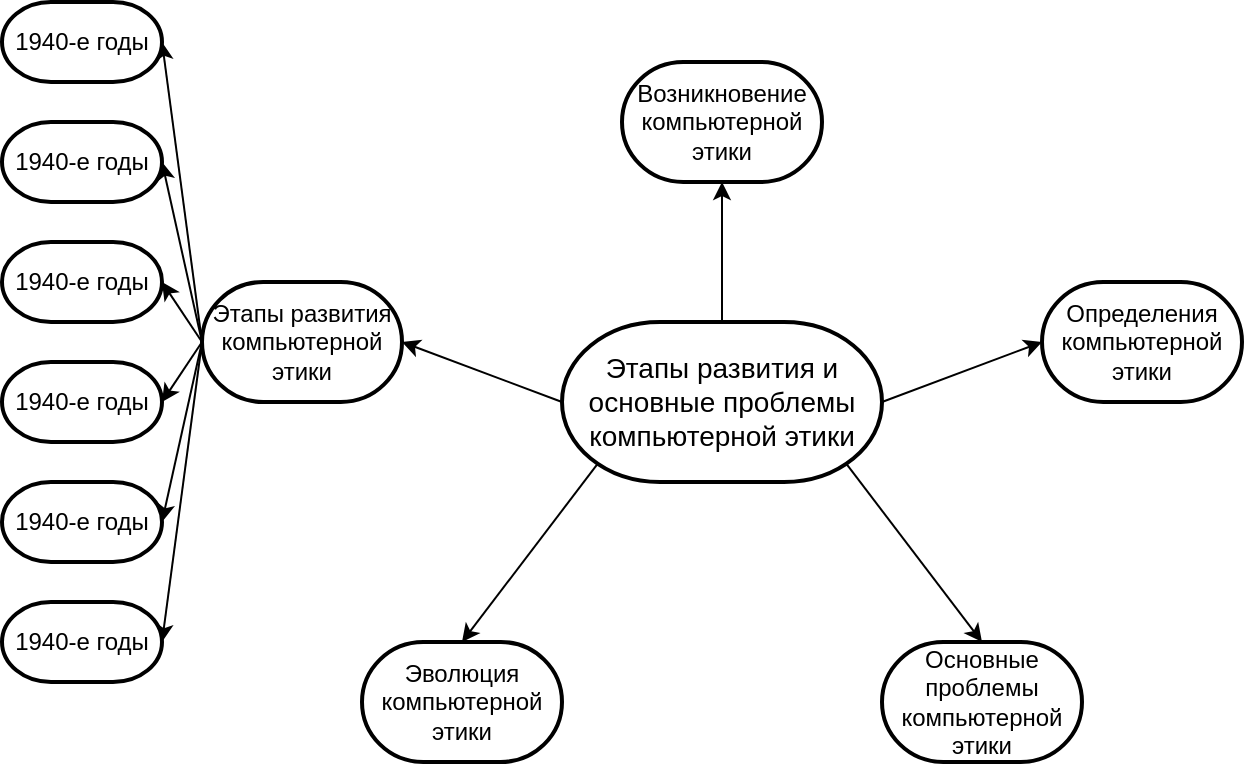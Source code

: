 <mxfile type="github" version="12.4.3" pages="1">
  <diagram id="Xce3-qtlXA6PK7jgvRLK" name="Page-1">
    <mxGraphModel grid="1" dx="782" dy="2120" gridSize="10" guides="1" tooltips="1" connect="1" arrows="1" fold="1" page="1" pageScale="1" pageWidth="2336" pageHeight="1654" math="0" shadow="0">
      <root>
        <mxCell id="0"/>
        <mxCell id="1" parent="0"/>
        <mxCell id="m4HbFXniarb6c-HBJ8Ap-7" parent="1" style="rounded=0;orthogonalLoop=1;jettySize=auto;html=1;exitX=1;exitY=0.5;exitDx=0;exitDy=0;exitPerimeter=0;entryX=0;entryY=0.5;entryDx=0;entryDy=0;entryPerimeter=0;" target="m4HbFXniarb6c-HBJ8Ap-4" source="m4HbFXniarb6c-HBJ8Ap-1" edge="1">
          <mxGeometry as="geometry" relative="1"/>
        </mxCell>
        <mxCell id="m4HbFXniarb6c-HBJ8Ap-8" parent="1" style="edgeStyle=none;rounded=0;orthogonalLoop=1;jettySize=auto;html=1;exitX=0.89;exitY=0.89;exitDx=0;exitDy=0;exitPerimeter=0;entryX=0.5;entryY=0;entryDx=0;entryDy=0;entryPerimeter=0;" target="m4HbFXniarb6c-HBJ8Ap-6" source="m4HbFXniarb6c-HBJ8Ap-1" edge="1">
          <mxGeometry as="geometry" relative="1"/>
        </mxCell>
        <mxCell id="m4HbFXniarb6c-HBJ8Ap-9" parent="1" style="edgeStyle=none;rounded=0;orthogonalLoop=1;jettySize=auto;html=1;exitX=0.11;exitY=0.89;exitDx=0;exitDy=0;exitPerimeter=0;entryX=0.5;entryY=0;entryDx=0;entryDy=0;entryPerimeter=0;" target="m4HbFXniarb6c-HBJ8Ap-5" source="m4HbFXniarb6c-HBJ8Ap-1" edge="1">
          <mxGeometry as="geometry" relative="1"/>
        </mxCell>
        <mxCell id="m4HbFXniarb6c-HBJ8Ap-10" parent="1" style="edgeStyle=none;rounded=0;orthogonalLoop=1;jettySize=auto;html=1;exitX=0;exitY=0.5;exitDx=0;exitDy=0;exitPerimeter=0;entryX=1;entryY=0.5;entryDx=0;entryDy=0;entryPerimeter=0;" target="m4HbFXniarb6c-HBJ8Ap-3" source="m4HbFXniarb6c-HBJ8Ap-1" edge="1">
          <mxGeometry as="geometry" relative="1"/>
        </mxCell>
        <mxCell id="m4HbFXniarb6c-HBJ8Ap-11" parent="1" style="edgeStyle=none;rounded=0;orthogonalLoop=1;jettySize=auto;html=1;exitX=0.5;exitY=0;exitDx=0;exitDy=0;exitPerimeter=0;entryX=0.5;entryY=1;entryDx=0;entryDy=0;entryPerimeter=0;" target="m4HbFXniarb6c-HBJ8Ap-2" source="m4HbFXniarb6c-HBJ8Ap-1" edge="1">
          <mxGeometry as="geometry" relative="1"/>
        </mxCell>
        <mxCell id="m4HbFXniarb6c-HBJ8Ap-1" value="&lt;font style=&quot;font-size: 14px&quot;&gt;Этапы развития и основные проблемы компьютерной этики&lt;/font&gt;" parent="1" vertex="1" style="strokeWidth=2;html=1;shape=mxgraph.flowchart.terminator;whiteSpace=wrap;">
          <mxGeometry as="geometry" height="80" width="160" y="160" x="320"/>
        </mxCell>
        <mxCell id="m4HbFXniarb6c-HBJ8Ap-2" value="Возникновение компьютерной этики" parent="1" vertex="1" style="strokeWidth=2;html=1;shape=mxgraph.flowchart.terminator;whiteSpace=wrap;">
          <mxGeometry as="geometry" height="60" width="100" y="30" x="350"/>
        </mxCell>
        <mxCell id="m4HbFXniarb6c-HBJ8Ap-19" parent="1" style="edgeStyle=none;rounded=0;orthogonalLoop=1;jettySize=auto;html=1;exitX=0;exitY=0.5;exitDx=0;exitDy=0;exitPerimeter=0;entryX=1;entryY=0.5;entryDx=0;entryDy=0;entryPerimeter=0;" target="m4HbFXniarb6c-HBJ8Ap-15" source="m4HbFXniarb6c-HBJ8Ap-3" edge="1">
          <mxGeometry as="geometry" relative="1"/>
        </mxCell>
        <mxCell id="m4HbFXniarb6c-HBJ8Ap-20" parent="1" style="edgeStyle=none;rounded=0;orthogonalLoop=1;jettySize=auto;html=1;exitX=0;exitY=0.5;exitDx=0;exitDy=0;exitPerimeter=0;entryX=1;entryY=0.5;entryDx=0;entryDy=0;entryPerimeter=0;" target="m4HbFXniarb6c-HBJ8Ap-12" source="m4HbFXniarb6c-HBJ8Ap-3" edge="1">
          <mxGeometry as="geometry" relative="1"/>
        </mxCell>
        <mxCell id="m4HbFXniarb6c-HBJ8Ap-21" parent="1" style="edgeStyle=none;rounded=0;orthogonalLoop=1;jettySize=auto;html=1;exitX=0;exitY=0.5;exitDx=0;exitDy=0;exitPerimeter=0;entryX=1;entryY=0.5;entryDx=0;entryDy=0;entryPerimeter=0;" target="m4HbFXniarb6c-HBJ8Ap-14" source="m4HbFXniarb6c-HBJ8Ap-3" edge="1">
          <mxGeometry as="geometry" relative="1"/>
        </mxCell>
        <mxCell id="m4HbFXniarb6c-HBJ8Ap-22" parent="1" style="edgeStyle=none;rounded=0;orthogonalLoop=1;jettySize=auto;html=1;exitX=0;exitY=0.5;exitDx=0;exitDy=0;exitPerimeter=0;entryX=1;entryY=0.5;entryDx=0;entryDy=0;entryPerimeter=0;" target="m4HbFXniarb6c-HBJ8Ap-16" source="m4HbFXniarb6c-HBJ8Ap-3" edge="1">
          <mxGeometry as="geometry" relative="1"/>
        </mxCell>
        <mxCell id="m4HbFXniarb6c-HBJ8Ap-23" parent="1" style="edgeStyle=none;rounded=0;orthogonalLoop=1;jettySize=auto;html=1;exitX=0;exitY=0.5;exitDx=0;exitDy=0;exitPerimeter=0;entryX=1;entryY=0.5;entryDx=0;entryDy=0;entryPerimeter=0;" target="m4HbFXniarb6c-HBJ8Ap-17" source="m4HbFXniarb6c-HBJ8Ap-3" edge="1">
          <mxGeometry as="geometry" relative="1"/>
        </mxCell>
        <mxCell id="m4HbFXniarb6c-HBJ8Ap-24" parent="1" style="edgeStyle=none;rounded=0;orthogonalLoop=1;jettySize=auto;html=1;exitX=0;exitY=0.5;exitDx=0;exitDy=0;exitPerimeter=0;entryX=1;entryY=0.5;entryDx=0;entryDy=0;entryPerimeter=0;" target="m4HbFXniarb6c-HBJ8Ap-13" source="m4HbFXniarb6c-HBJ8Ap-3" edge="1">
          <mxGeometry as="geometry" relative="1"/>
        </mxCell>
        <mxCell id="m4HbFXniarb6c-HBJ8Ap-3" value="Этапы развития компьютерной этики" parent="1" vertex="1" style="strokeWidth=2;html=1;shape=mxgraph.flowchart.terminator;whiteSpace=wrap;">
          <mxGeometry as="geometry" height="60" width="100" y="140" x="140"/>
        </mxCell>
        <mxCell id="m4HbFXniarb6c-HBJ8Ap-4" value="Определения компьютерной этики" parent="1" vertex="1" style="strokeWidth=2;html=1;shape=mxgraph.flowchart.terminator;whiteSpace=wrap;">
          <mxGeometry as="geometry" height="60" width="100" y="140" x="560"/>
        </mxCell>
        <mxCell id="m4HbFXniarb6c-HBJ8Ap-5" value="Эволюция компьютерной этики" parent="1" vertex="1" style="strokeWidth=2;html=1;shape=mxgraph.flowchart.terminator;whiteSpace=wrap;">
          <mxGeometry as="geometry" height="60" width="100" y="320" x="220"/>
        </mxCell>
        <mxCell id="m4HbFXniarb6c-HBJ8Ap-6" value="Основные проблемы компьютерной этики" parent="1" vertex="1" style="strokeWidth=2;html=1;shape=mxgraph.flowchart.terminator;whiteSpace=wrap;">
          <mxGeometry as="geometry" height="60" width="100" y="320" x="480"/>
        </mxCell>
        <mxCell id="m4HbFXniarb6c-HBJ8Ap-12" value="1940-е годы" parent="1" vertex="1" style="strokeWidth=2;html=1;shape=mxgraph.flowchart.terminator;whiteSpace=wrap;">
          <mxGeometry as="geometry" height="40" width="80" y="60" x="40"/>
        </mxCell>
        <mxCell id="m4HbFXniarb6c-HBJ8Ap-13" value="1940-е годы" parent="1" vertex="1" style="strokeWidth=2;html=1;shape=mxgraph.flowchart.terminator;whiteSpace=wrap;">
          <mxGeometry as="geometry" height="40" width="80" y="300" x="40"/>
        </mxCell>
        <mxCell id="m4HbFXniarb6c-HBJ8Ap-14" value="1940-е годы" parent="1" vertex="1" style="strokeWidth=2;html=1;shape=mxgraph.flowchart.terminator;whiteSpace=wrap;">
          <mxGeometry as="geometry" height="40" width="80" y="120" x="40"/>
        </mxCell>
        <mxCell id="m4HbFXniarb6c-HBJ8Ap-15" value="1940-е годы" parent="1" vertex="1" style="strokeWidth=2;html=1;shape=mxgraph.flowchart.terminator;whiteSpace=wrap;">
          <mxGeometry as="geometry" height="40" width="80" x="40"/>
        </mxCell>
        <mxCell id="m4HbFXniarb6c-HBJ8Ap-16" value="1940-е годы" parent="1" vertex="1" style="strokeWidth=2;html=1;shape=mxgraph.flowchart.terminator;whiteSpace=wrap;">
          <mxGeometry as="geometry" height="40" width="80" y="180" x="40"/>
        </mxCell>
        <mxCell id="m4HbFXniarb6c-HBJ8Ap-17" value="1940-е годы" parent="1" vertex="1" style="strokeWidth=2;html=1;shape=mxgraph.flowchart.terminator;whiteSpace=wrap;">
          <mxGeometry as="geometry" height="40" width="80" y="240" x="40"/>
        </mxCell>
      </root>
    </mxGraphModel>
  </diagram>
</mxfile>
